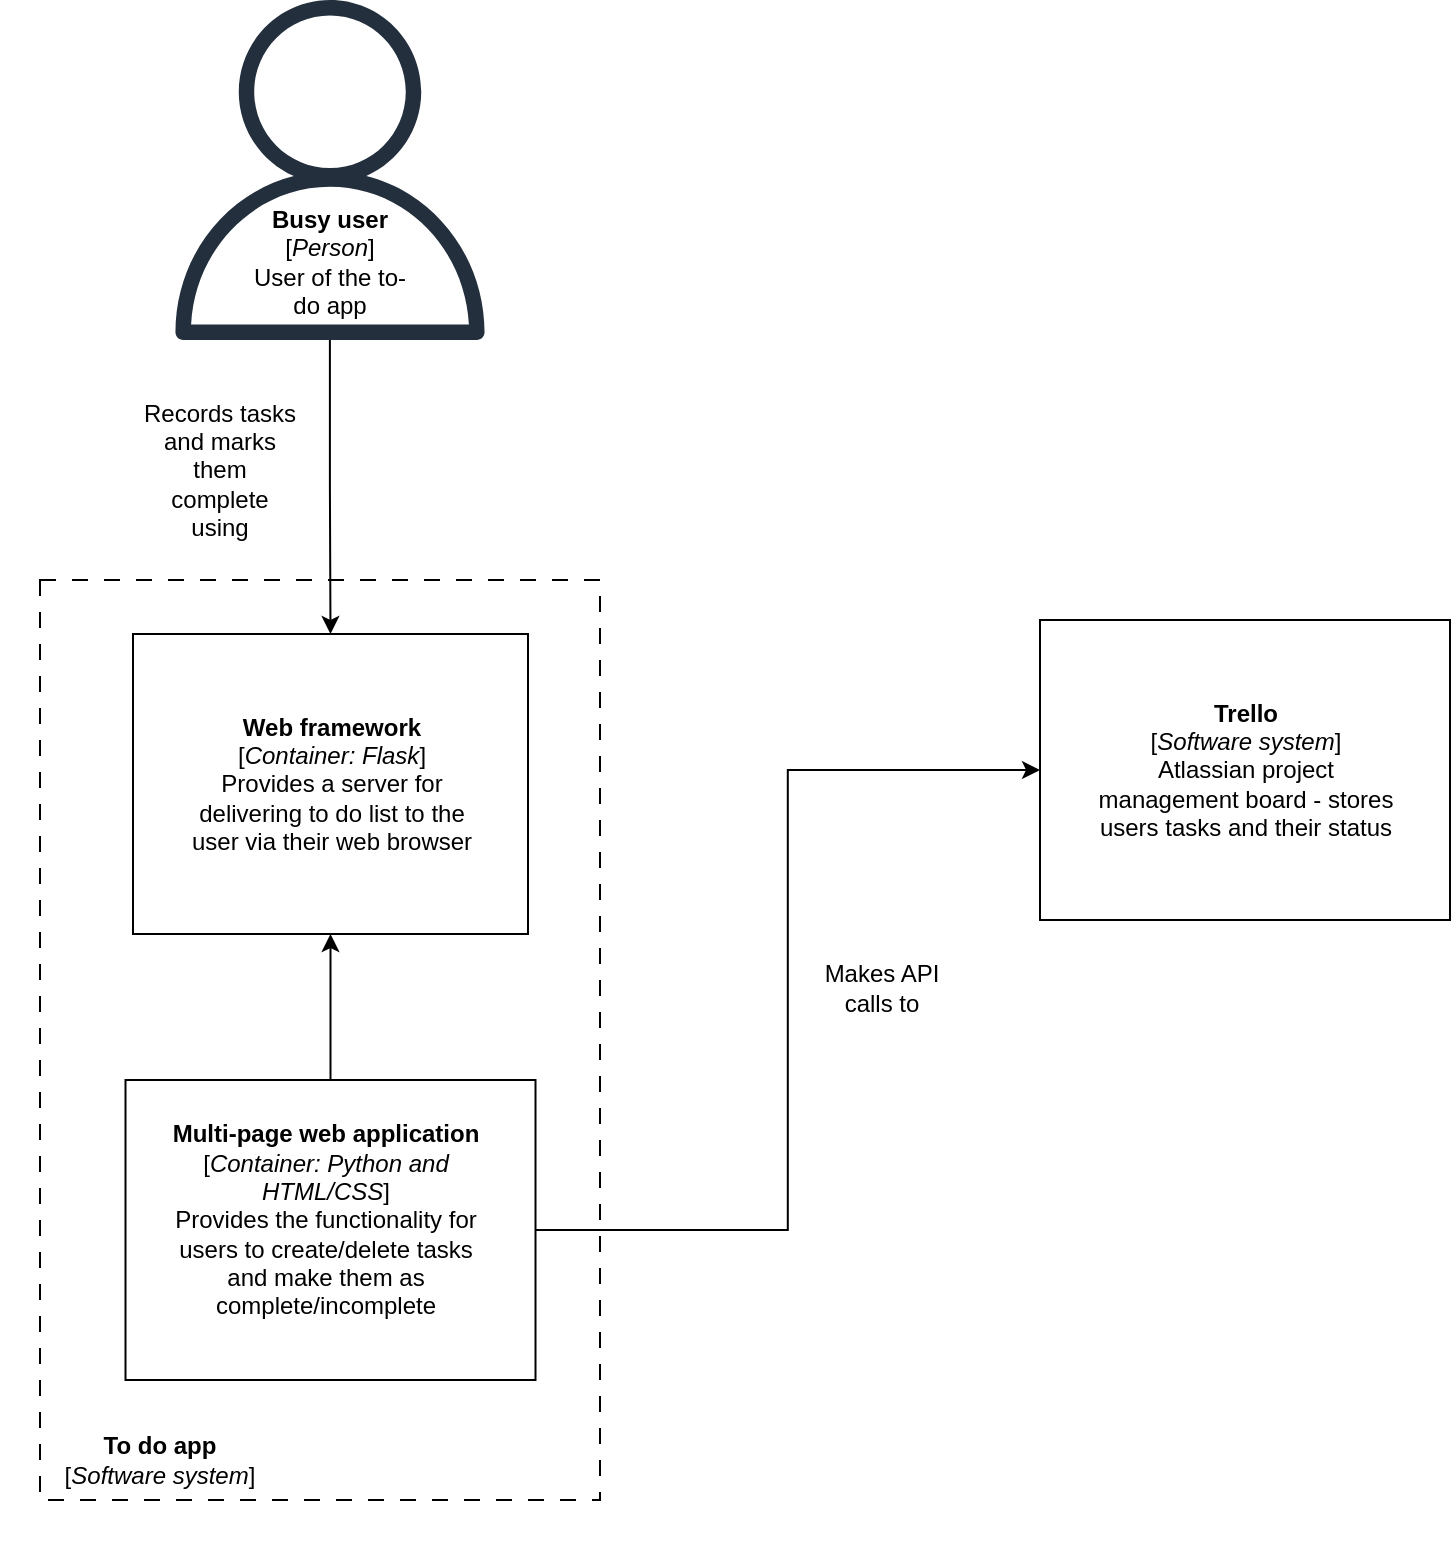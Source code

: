 <mxfile version="24.5.5" type="device">
  <diagram name="Page-1" id="ii7bhTCRWpu3OyBYiUoO">
    <mxGraphModel dx="1434" dy="748" grid="1" gridSize="9" guides="1" tooltips="1" connect="1" arrows="1" fold="1" page="1" pageScale="1" pageWidth="827" pageHeight="1169" math="0" shadow="0">
      <root>
        <mxCell id="0" />
        <mxCell id="1" parent="0" />
        <mxCell id="TMlA0Yx2lm0R3rUJjZGb-22" value="" style="whiteSpace=wrap;html=1;dashed=1;dashPattern=8 8;fillColor=none;strokeWidth=1;" vertex="1" parent="1">
          <mxGeometry x="60" y="450" width="280" height="460" as="geometry" />
        </mxCell>
        <mxCell id="TMlA0Yx2lm0R3rUJjZGb-24" style="edgeStyle=orthogonalEdgeStyle;rounded=0;orthogonalLoop=1;jettySize=auto;html=1;entryX=0.5;entryY=0;entryDx=0;entryDy=0;" edge="1" parent="1" source="TMlA0Yx2lm0R3rUJjZGb-1" target="TMlA0Yx2lm0R3rUJjZGb-18">
          <mxGeometry relative="1" as="geometry" />
        </mxCell>
        <mxCell id="TMlA0Yx2lm0R3rUJjZGb-1" value="" style="sketch=0;outlineConnect=0;fontColor=#232F3E;gradientColor=none;fillColor=#232F3D;strokeColor=none;dashed=0;verticalLabelPosition=bottom;verticalAlign=top;align=center;html=1;fontSize=12;fontStyle=0;aspect=fixed;pointerEvents=1;shape=mxgraph.aws4.user;shadow=0;" vertex="1" parent="1">
          <mxGeometry x="120" y="160" width="170" height="170" as="geometry" />
        </mxCell>
        <mxCell id="TMlA0Yx2lm0R3rUJjZGb-25" style="edgeStyle=orthogonalEdgeStyle;rounded=0;orthogonalLoop=1;jettySize=auto;html=1;entryX=0.5;entryY=1;entryDx=0;entryDy=0;" edge="1" parent="1" source="TMlA0Yx2lm0R3rUJjZGb-3" target="TMlA0Yx2lm0R3rUJjZGb-18">
          <mxGeometry relative="1" as="geometry" />
        </mxCell>
        <mxCell id="TMlA0Yx2lm0R3rUJjZGb-26" style="edgeStyle=orthogonalEdgeStyle;rounded=0;orthogonalLoop=1;jettySize=auto;html=1;exitX=1;exitY=0.5;exitDx=0;exitDy=0;entryX=0;entryY=0.5;entryDx=0;entryDy=0;" edge="1" parent="1" source="TMlA0Yx2lm0R3rUJjZGb-3" target="TMlA0Yx2lm0R3rUJjZGb-8">
          <mxGeometry relative="1" as="geometry" />
        </mxCell>
        <mxCell id="TMlA0Yx2lm0R3rUJjZGb-3" value="" style="rounded=0;whiteSpace=wrap;html=1;" vertex="1" parent="1">
          <mxGeometry x="102.75" y="700" width="205" height="150" as="geometry" />
        </mxCell>
        <mxCell id="TMlA0Yx2lm0R3rUJjZGb-4" value="&lt;b&gt;Busy user&lt;/b&gt;&lt;div&gt;[&lt;i&gt;Person&lt;/i&gt;]&lt;/div&gt;&lt;div&gt;User of the to-do app&lt;/div&gt;" style="text;html=1;align=center;verticalAlign=middle;whiteSpace=wrap;rounded=0;" vertex="1" parent="1">
          <mxGeometry x="165" y="276" width="80" height="30" as="geometry" />
        </mxCell>
        <mxCell id="TMlA0Yx2lm0R3rUJjZGb-5" value="Records tasks and marks them complete using" style="text;html=1;align=center;verticalAlign=middle;whiteSpace=wrap;rounded=0;" vertex="1" parent="1">
          <mxGeometry x="110" y="380" width="80" height="30" as="geometry" />
        </mxCell>
        <mxCell id="TMlA0Yx2lm0R3rUJjZGb-7" value="&lt;b&gt;Multi-page web application&lt;/b&gt;&lt;br&gt;&lt;div&gt;[&lt;i&gt;Container: Python and HTML/CSS&lt;/i&gt;]&lt;/div&gt;&lt;div&gt;Provides the functionality for users to create/delete tasks and make them as complete/incomplete&lt;/div&gt;" style="text;html=1;align=center;verticalAlign=middle;whiteSpace=wrap;rounded=0;" vertex="1" parent="1">
          <mxGeometry x="122.75" y="730" width="160" height="80" as="geometry" />
        </mxCell>
        <mxCell id="TMlA0Yx2lm0R3rUJjZGb-8" value="" style="rounded=0;whiteSpace=wrap;html=1;" vertex="1" parent="1">
          <mxGeometry x="560" y="470" width="205" height="150" as="geometry" />
        </mxCell>
        <mxCell id="TMlA0Yx2lm0R3rUJjZGb-9" value="&lt;b&gt;Trello&lt;/b&gt;&lt;br&gt;&lt;div&gt;[&lt;i&gt;Software system&lt;/i&gt;]&lt;/div&gt;&lt;div&gt;Atlassian project management board - stores users tasks and their status&lt;/div&gt;" style="text;html=1;align=center;verticalAlign=middle;whiteSpace=wrap;rounded=0;" vertex="1" parent="1">
          <mxGeometry x="582.5" y="505" width="160" height="80" as="geometry" />
        </mxCell>
        <mxCell id="TMlA0Yx2lm0R3rUJjZGb-10" value="Makes API calls to" style="text;html=1;align=center;verticalAlign=middle;whiteSpace=wrap;rounded=0;" vertex="1" parent="1">
          <mxGeometry x="441" y="639" width="80" height="30" as="geometry" />
        </mxCell>
        <mxCell id="TMlA0Yx2lm0R3rUJjZGb-18" value="" style="rounded=0;whiteSpace=wrap;html=1;" vertex="1" parent="1">
          <mxGeometry x="106.5" y="477" width="197.5" height="150" as="geometry" />
        </mxCell>
        <mxCell id="TMlA0Yx2lm0R3rUJjZGb-19" value="&lt;b&gt;Web framework&lt;/b&gt;&lt;br&gt;&lt;div&gt;[&lt;i&gt;Container: Flask&lt;/i&gt;]&lt;/div&gt;&lt;div&gt;Provides a server for delivering to do list to the user via their web browser&lt;/div&gt;" style="text;html=1;align=center;verticalAlign=middle;whiteSpace=wrap;rounded=0;" vertex="1" parent="1">
          <mxGeometry x="125.5" y="512" width="160" height="80" as="geometry" />
        </mxCell>
        <mxCell id="TMlA0Yx2lm0R3rUJjZGb-23" value="&lt;b&gt;To do app&lt;/b&gt;&lt;br&gt;&lt;div&gt;[&lt;i&gt;Software system&lt;/i&gt;]&lt;/div&gt;" style="text;html=1;align=center;verticalAlign=middle;whiteSpace=wrap;rounded=0;" vertex="1" parent="1">
          <mxGeometry x="40" y="850" width="160" height="80" as="geometry" />
        </mxCell>
      </root>
    </mxGraphModel>
  </diagram>
</mxfile>
